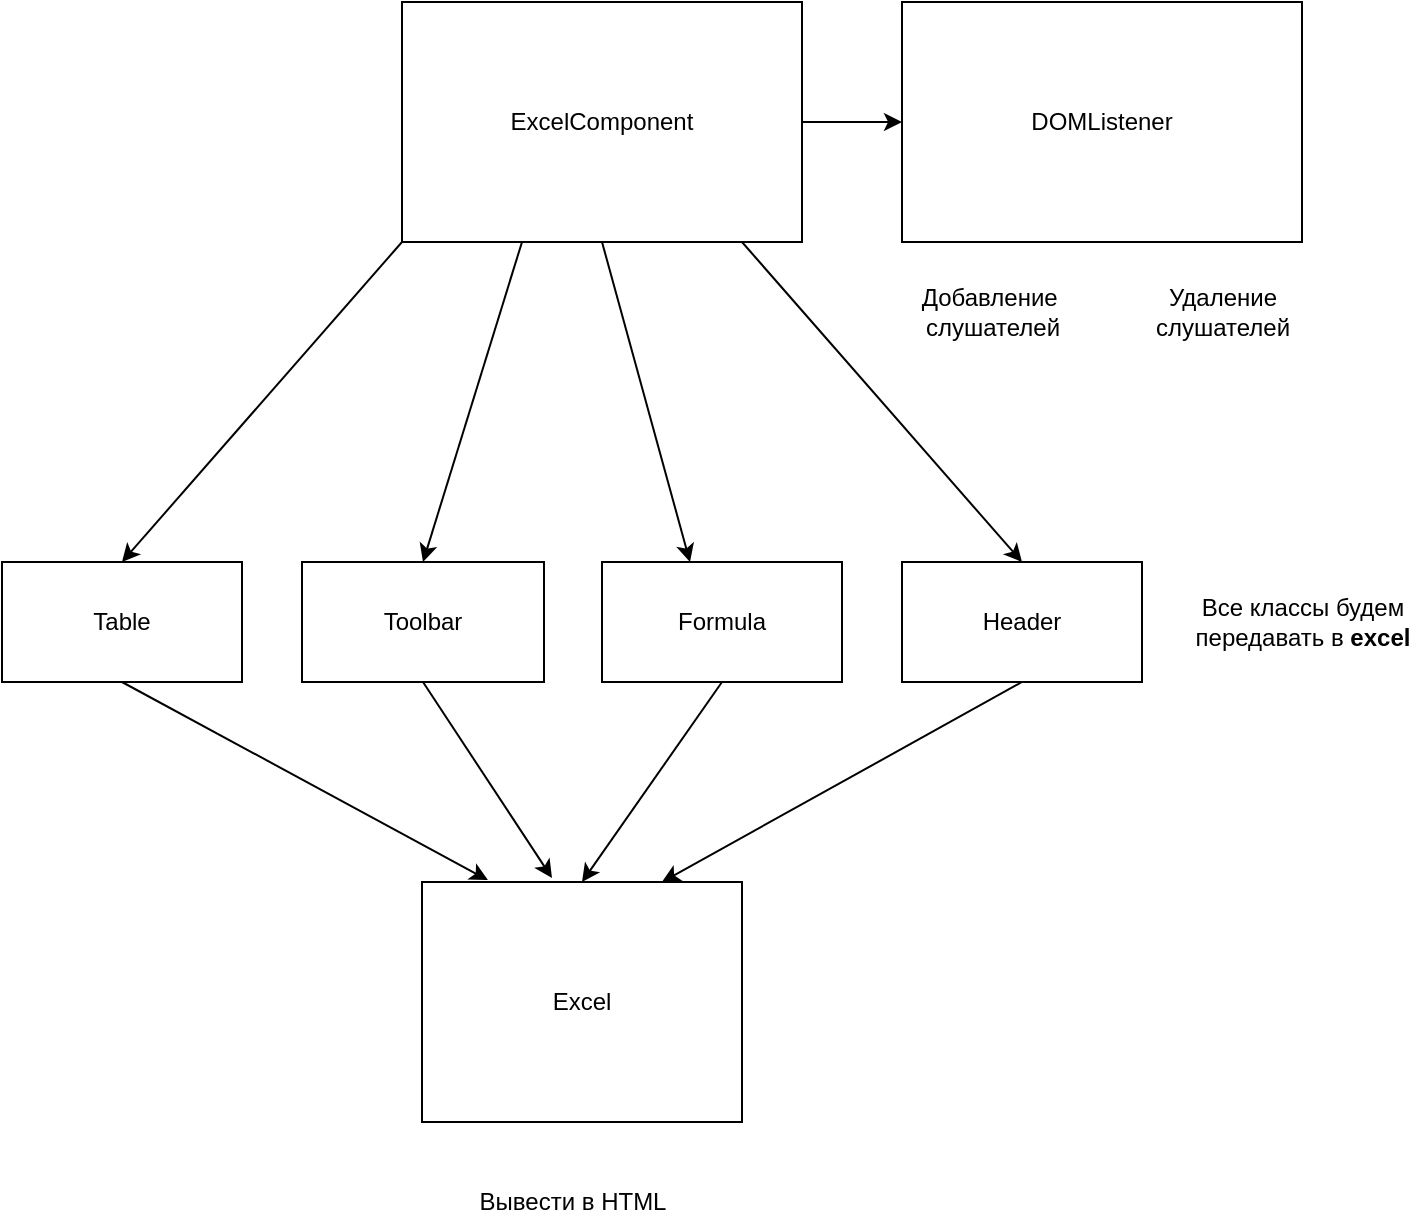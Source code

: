 <mxfile version="14.4.4" type="github">
  <diagram id="iNzfe0ApSXxjXUCwiRjT" name="Page-1">
    <mxGraphModel dx="1153" dy="722" grid="1" gridSize="10" guides="1" tooltips="1" connect="1" arrows="1" fold="1" page="1" pageScale="1" pageWidth="827" pageHeight="1169" math="0" shadow="0">
      <root>
        <mxCell id="0" />
        <mxCell id="1" parent="0" />
        <mxCell id="jT-Y5loIm_8YSGqEwft5-3" value="DOMListener" style="rounded=0;whiteSpace=wrap;html=1;shadow=0;" vertex="1" parent="1">
          <mxGeometry x="520" y="160" width="200" height="120" as="geometry" />
        </mxCell>
        <mxCell id="jT-Y5loIm_8YSGqEwft5-5" style="edgeStyle=orthogonalEdgeStyle;rounded=0;orthogonalLoop=1;jettySize=auto;html=1;entryX=0;entryY=0.5;entryDx=0;entryDy=0;" edge="1" parent="1" source="jT-Y5loIm_8YSGqEwft5-4" target="jT-Y5loIm_8YSGqEwft5-3">
          <mxGeometry relative="1" as="geometry" />
        </mxCell>
        <mxCell id="jT-Y5loIm_8YSGqEwft5-4" value="ExcelComponent" style="rounded=0;whiteSpace=wrap;html=1;shadow=0;sketch=0;glass=0;" vertex="1" parent="1">
          <mxGeometry x="270" y="160" width="200" height="120" as="geometry" />
        </mxCell>
        <mxCell id="jT-Y5loIm_8YSGqEwft5-6" value="Добавление&amp;nbsp;&lt;br&gt;слушателей" style="text;html=1;align=center;verticalAlign=middle;resizable=0;points=[];autosize=1;" vertex="1" parent="1">
          <mxGeometry x="520" y="300" width="90" height="30" as="geometry" />
        </mxCell>
        <mxCell id="jT-Y5loIm_8YSGqEwft5-7" value="Удаление &lt;br&gt;слушателей" style="text;html=1;align=center;verticalAlign=middle;resizable=0;points=[];autosize=1;" vertex="1" parent="1">
          <mxGeometry x="640" y="300" width="80" height="30" as="geometry" />
        </mxCell>
        <mxCell id="jT-Y5loIm_8YSGqEwft5-9" value="Table" style="rounded=0;whiteSpace=wrap;html=1;shadow=0;glass=0;sketch=0;align=center;" vertex="1" parent="1">
          <mxGeometry x="70" y="440" width="120" height="60" as="geometry" />
        </mxCell>
        <mxCell id="jT-Y5loIm_8YSGqEwft5-10" value="Toolbar" style="rounded=0;whiteSpace=wrap;html=1;shadow=0;glass=0;sketch=0;align=center;" vertex="1" parent="1">
          <mxGeometry x="220" y="440" width="121" height="60" as="geometry" />
        </mxCell>
        <mxCell id="jT-Y5loIm_8YSGqEwft5-11" value="Formula" style="rounded=0;whiteSpace=wrap;html=1;shadow=0;glass=0;sketch=0;align=center;" vertex="1" parent="1">
          <mxGeometry x="370" y="440" width="120" height="60" as="geometry" />
        </mxCell>
        <mxCell id="jT-Y5loIm_8YSGqEwft5-12" value="Header" style="rounded=0;whiteSpace=wrap;html=1;shadow=0;glass=0;sketch=0;align=center;" vertex="1" parent="1">
          <mxGeometry x="520" y="440" width="120" height="60" as="geometry" />
        </mxCell>
        <mxCell id="jT-Y5loIm_8YSGqEwft5-14" value="" style="endArrow=classic;html=1;entryX=0.5;entryY=0;entryDx=0;entryDy=0;exitX=0;exitY=1;exitDx=0;exitDy=0;" edge="1" parent="1" source="jT-Y5loIm_8YSGqEwft5-4" target="jT-Y5loIm_8YSGqEwft5-9">
          <mxGeometry width="50" height="50" relative="1" as="geometry">
            <mxPoint x="200" y="380" as="sourcePoint" />
            <mxPoint x="250" y="330" as="targetPoint" />
          </mxGeometry>
        </mxCell>
        <mxCell id="jT-Y5loIm_8YSGqEwft5-16" value="" style="endArrow=classic;html=1;entryX=0.5;entryY=0;entryDx=0;entryDy=0;exitX=0.3;exitY=1;exitDx=0;exitDy=0;exitPerimeter=0;" edge="1" parent="1" source="jT-Y5loIm_8YSGqEwft5-4" target="jT-Y5loIm_8YSGqEwft5-10">
          <mxGeometry width="50" height="50" relative="1" as="geometry">
            <mxPoint x="392" y="293.0" as="sourcePoint" />
            <mxPoint x="170" y="450.96" as="targetPoint" />
          </mxGeometry>
        </mxCell>
        <mxCell id="jT-Y5loIm_8YSGqEwft5-17" value="" style="endArrow=classic;html=1;entryX=0.5;entryY=0;entryDx=0;entryDy=0;exitX=0.5;exitY=1;exitDx=0;exitDy=0;" edge="1" parent="1" source="jT-Y5loIm_8YSGqEwft5-4">
          <mxGeometry width="50" height="50" relative="1" as="geometry">
            <mxPoint x="414" y="282" as="sourcePoint" />
            <mxPoint x="414" y="440.0" as="targetPoint" />
          </mxGeometry>
        </mxCell>
        <mxCell id="jT-Y5loIm_8YSGqEwft5-18" value="" style="endArrow=classic;html=1;entryX=0.5;entryY=0;entryDx=0;entryDy=0;exitX=0.85;exitY=1;exitDx=0;exitDy=0;exitPerimeter=0;" edge="1" parent="1" source="jT-Y5loIm_8YSGqEwft5-4" target="jT-Y5loIm_8YSGqEwft5-12">
          <mxGeometry width="50" height="50" relative="1" as="geometry">
            <mxPoint x="555.5" y="277" as="sourcePoint" />
            <mxPoint x="456" y="437" as="targetPoint" />
          </mxGeometry>
        </mxCell>
        <mxCell id="jT-Y5loIm_8YSGqEwft5-19" value="Excel" style="rounded=0;whiteSpace=wrap;html=1;shadow=0;glass=0;sketch=0;align=center;" vertex="1" parent="1">
          <mxGeometry x="280" y="600" width="160" height="120" as="geometry" />
        </mxCell>
        <mxCell id="jT-Y5loIm_8YSGqEwft5-20" value="" style="endArrow=classic;html=1;exitX=0.5;exitY=1;exitDx=0;exitDy=0;entryX=0.206;entryY=-0.008;entryDx=0;entryDy=0;entryPerimeter=0;" edge="1" parent="1" source="jT-Y5loIm_8YSGqEwft5-9" target="jT-Y5loIm_8YSGqEwft5-19">
          <mxGeometry width="50" height="50" relative="1" as="geometry">
            <mxPoint x="150" y="580" as="sourcePoint" />
            <mxPoint x="320" y="580" as="targetPoint" />
          </mxGeometry>
        </mxCell>
        <mxCell id="jT-Y5loIm_8YSGqEwft5-21" value="Все классы будем&lt;br&gt;передавать в &lt;b&gt;excel&lt;/b&gt;" style="text;html=1;align=center;verticalAlign=middle;resizable=0;points=[];autosize=1;" vertex="1" parent="1">
          <mxGeometry x="660" y="455" width="120" height="30" as="geometry" />
        </mxCell>
        <mxCell id="jT-Y5loIm_8YSGqEwft5-22" value="" style="endArrow=classic;html=1;exitX=0.5;exitY=1;exitDx=0;exitDy=0;" edge="1" parent="1" source="jT-Y5loIm_8YSGqEwft5-10">
          <mxGeometry width="50" height="50" relative="1" as="geometry">
            <mxPoint x="280" y="490" as="sourcePoint" />
            <mxPoint x="345" y="598" as="targetPoint" />
          </mxGeometry>
        </mxCell>
        <mxCell id="jT-Y5loIm_8YSGqEwft5-23" value="" style="endArrow=classic;html=1;exitX=0.5;exitY=1;exitDx=0;exitDy=0;entryX=0.5;entryY=0;entryDx=0;entryDy=0;" edge="1" parent="1" source="jT-Y5loIm_8YSGqEwft5-11" target="jT-Y5loIm_8YSGqEwft5-19">
          <mxGeometry width="50" height="50" relative="1" as="geometry">
            <mxPoint x="410" y="491" as="sourcePoint" />
            <mxPoint x="474.46" y="588.96" as="targetPoint" />
          </mxGeometry>
        </mxCell>
        <mxCell id="jT-Y5loIm_8YSGqEwft5-24" value="" style="endArrow=classic;html=1;exitX=0.5;exitY=1;exitDx=0;exitDy=0;entryX=0.75;entryY=0;entryDx=0;entryDy=0;" edge="1" parent="1" source="jT-Y5loIm_8YSGqEwft5-12" target="jT-Y5loIm_8YSGqEwft5-19">
          <mxGeometry width="50" height="50" relative="1" as="geometry">
            <mxPoint x="579" y="488" as="sourcePoint" />
            <mxPoint x="509" y="588" as="targetPoint" />
          </mxGeometry>
        </mxCell>
        <mxCell id="jT-Y5loIm_8YSGqEwft5-25" value="Вывести в HTML" style="text;html=1;align=center;verticalAlign=middle;resizable=0;points=[];autosize=1;" vertex="1" parent="1">
          <mxGeometry x="300" y="750" width="110" height="20" as="geometry" />
        </mxCell>
      </root>
    </mxGraphModel>
  </diagram>
</mxfile>
